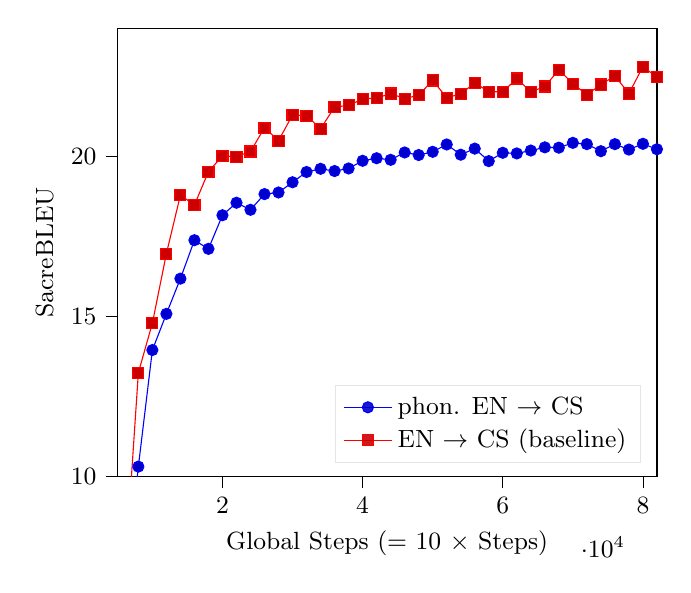 \begin{tikzpicture}
\small

\begin{axis}[
legend pos=south east,
legend cell align={left},
legend style={fill opacity=0.9, draw opacity=1, text opacity=1, draw=white!90.0!black},
tick align=outside,
tick pos=left,
x grid style={white!69.02!black},
xlabel={Global Steps (= 10 $\times$ Steps)},
xmin=5000, xmax=82000,
xtick style={color=black},
y grid style={white!69.02!black},
ylabel={SacreBLEU},
ymin=10, ymax=24,
ytick style={color=black}
]
\addplot 
table {
0       0.00
2000    0.44
4000    1.88
6000    6.25
8000    10.31
10000   13.95
12000   15.08
14000   16.18
16000   17.38
18000   17.11
20000   18.16
22000   18.55
24000   18.33
26000   18.82
28000   18.87
30000   19.19
32000   19.51
34000   19.61
36000   19.54
38000   19.62
40000   19.86
42000   19.94
44000   19.89
46000   20.12
48000   20.04
50000   20.14
52000   20.37
54000   20.05
56000   20.24
58000   19.85
60000   20.11
62000   20.09
64000   20.18
66000   20.28
68000   20.27
70000   20.42
72000   20.38
74000   20.16
76000   20.38
78000   20.21
80000   20.39
82000   20.22
};
\addlegendentry{phon. EN $\rightarrow$ CS}
\addplot 
table {
0       0.00
2000    0.86
4000    0.88
6000    6.68
8000    13.24
10000   14.79
12000   16.96
14000   18.79
16000   18.48
18000   19.52
20000   20.01
22000   19.99
24000   20.15
26000   20.89
28000   20.49
30000   21.29
32000   21.27
34000   20.86
36000   21.54
38000   21.59
40000   21.79
42000   21.82
44000   21.96
46000   21.80
48000   21.91
50000   22.37
52000   21.83
54000   21.95
56000   22.29
58000   22.02
60000   22.01
62000   22.43
64000   22.01
66000   22.18
68000   22.70
70000   22.27
72000   21.92
74000   22.24
76000   22.51
78000   21.96
80000   22.80
82000   22.47
84000   22.22
86000   22.42
88000   22.55
90000   22.17
92000   22.61
94000   22.59
96000   22.30
98000   22.43
100000  22.11
102000  22.12
104000  22.50
106000  22.54
};
\addlegendentry{EN $\rightarrow$ CS (baseline)}
\end{axis}
\end{tikzpicture}
